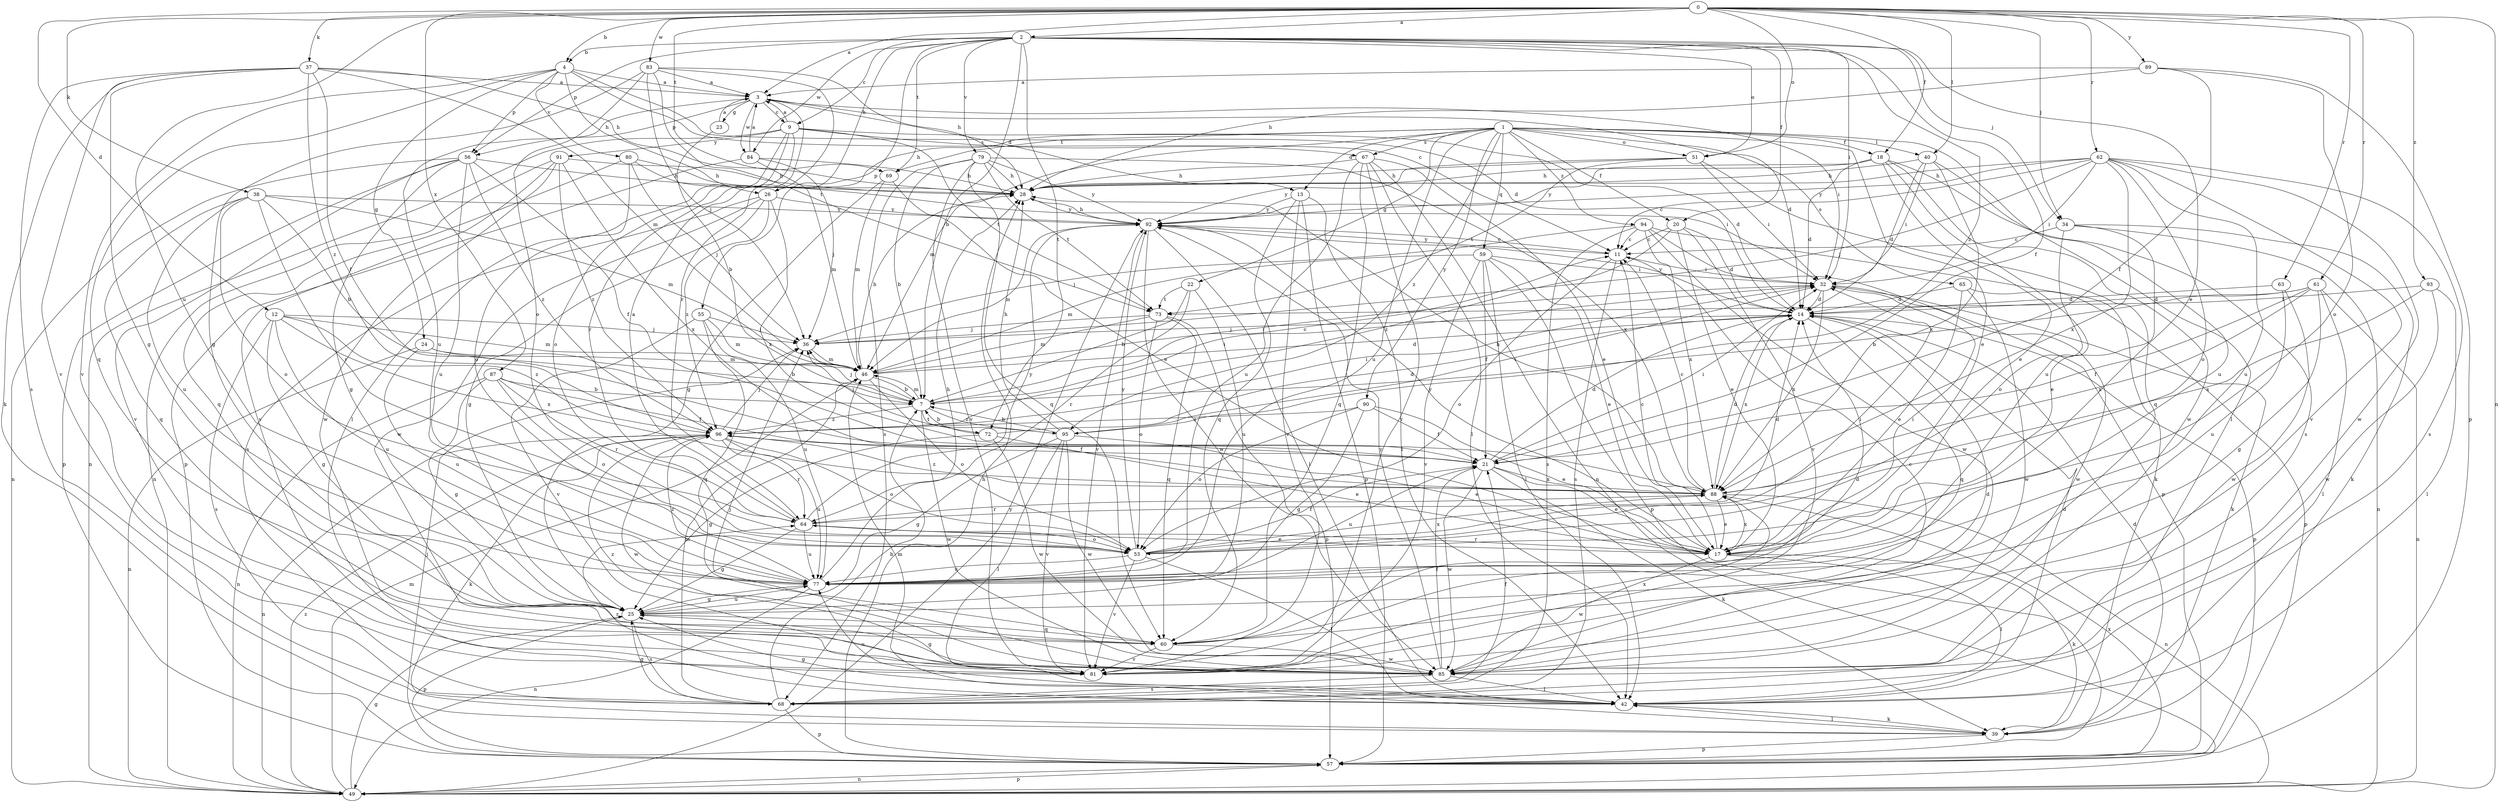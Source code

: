 strict digraph  {
0;
1;
2;
3;
4;
7;
9;
11;
12;
13;
14;
17;
18;
20;
21;
22;
23;
24;
25;
26;
28;
32;
34;
36;
37;
38;
39;
40;
42;
46;
49;
51;
53;
55;
56;
57;
59;
60;
61;
62;
63;
64;
65;
67;
68;
69;
72;
73;
77;
79;
80;
81;
83;
84;
85;
87;
88;
89;
90;
91;
92;
93;
94;
95;
96;
0 -> 2  [label=a];
0 -> 3  [label=a];
0 -> 4  [label=b];
0 -> 12  [label=d];
0 -> 18  [label=f];
0 -> 34  [label=j];
0 -> 37  [label=k];
0 -> 38  [label=k];
0 -> 40  [label=l];
0 -> 49  [label=n];
0 -> 51  [label=o];
0 -> 61  [label=r];
0 -> 62  [label=r];
0 -> 63  [label=r];
0 -> 69  [label=t];
0 -> 77  [label=u];
0 -> 83  [label=w];
0 -> 87  [label=x];
0 -> 89  [label=y];
0 -> 93  [label=z];
1 -> 13  [label=d];
1 -> 17  [label=e];
1 -> 18  [label=f];
1 -> 20  [label=f];
1 -> 22  [label=g];
1 -> 26  [label=h];
1 -> 40  [label=l];
1 -> 42  [label=l];
1 -> 46  [label=m];
1 -> 51  [label=o];
1 -> 59  [label=q];
1 -> 65  [label=s];
1 -> 67  [label=s];
1 -> 69  [label=t];
1 -> 77  [label=u];
1 -> 90  [label=y];
1 -> 94  [label=z];
1 -> 95  [label=z];
2 -> 4  [label=b];
2 -> 7  [label=b];
2 -> 9  [label=c];
2 -> 17  [label=e];
2 -> 20  [label=f];
2 -> 21  [label=f];
2 -> 26  [label=h];
2 -> 32  [label=i];
2 -> 34  [label=j];
2 -> 51  [label=o];
2 -> 55  [label=p];
2 -> 56  [label=p];
2 -> 69  [label=t];
2 -> 72  [label=t];
2 -> 79  [label=v];
2 -> 84  [label=w];
2 -> 95  [label=z];
3 -> 9  [label=c];
3 -> 13  [label=d];
3 -> 14  [label=d];
3 -> 23  [label=g];
3 -> 32  [label=i];
3 -> 56  [label=p];
3 -> 77  [label=u];
3 -> 84  [label=w];
4 -> 3  [label=a];
4 -> 11  [label=c];
4 -> 14  [label=d];
4 -> 24  [label=g];
4 -> 26  [label=h];
4 -> 56  [label=p];
4 -> 60  [label=q];
4 -> 80  [label=v];
4 -> 81  [label=v];
7 -> 11  [label=c];
7 -> 32  [label=i];
7 -> 36  [label=j];
7 -> 46  [label=m];
7 -> 72  [label=t];
7 -> 85  [label=w];
7 -> 95  [label=z];
7 -> 96  [label=z];
9 -> 3  [label=a];
9 -> 14  [label=d];
9 -> 42  [label=l];
9 -> 49  [label=n];
9 -> 53  [label=o];
9 -> 64  [label=r];
9 -> 67  [label=s];
9 -> 73  [label=t];
9 -> 91  [label=y];
11 -> 32  [label=i];
11 -> 53  [label=o];
11 -> 68  [label=s];
11 -> 92  [label=y];
12 -> 25  [label=g];
12 -> 36  [label=j];
12 -> 46  [label=m];
12 -> 68  [label=s];
12 -> 77  [label=u];
12 -> 88  [label=x];
12 -> 96  [label=z];
13 -> 42  [label=l];
13 -> 57  [label=p];
13 -> 60  [label=q];
13 -> 81  [label=v];
13 -> 92  [label=y];
14 -> 36  [label=j];
14 -> 57  [label=p];
14 -> 60  [label=q];
14 -> 88  [label=x];
14 -> 92  [label=y];
17 -> 11  [label=c];
17 -> 32  [label=i];
17 -> 39  [label=k];
17 -> 42  [label=l];
17 -> 64  [label=r];
17 -> 85  [label=w];
17 -> 88  [label=x];
17 -> 92  [label=y];
18 -> 14  [label=d];
18 -> 17  [label=e];
18 -> 28  [label=h];
18 -> 68  [label=s];
18 -> 77  [label=u];
18 -> 85  [label=w];
18 -> 92  [label=y];
20 -> 11  [label=c];
20 -> 14  [label=d];
20 -> 17  [label=e];
20 -> 81  [label=v];
20 -> 96  [label=z];
21 -> 14  [label=d];
21 -> 17  [label=e];
21 -> 32  [label=i];
21 -> 39  [label=k];
21 -> 77  [label=u];
21 -> 85  [label=w];
21 -> 88  [label=x];
22 -> 7  [label=b];
22 -> 64  [label=r];
22 -> 73  [label=t];
22 -> 77  [label=u];
23 -> 3  [label=a];
23 -> 7  [label=b];
24 -> 7  [label=b];
24 -> 46  [label=m];
24 -> 49  [label=n];
24 -> 77  [label=u];
25 -> 57  [label=p];
25 -> 60  [label=q];
25 -> 68  [label=s];
25 -> 77  [label=u];
26 -> 25  [label=g];
26 -> 68  [label=s];
26 -> 85  [label=w];
26 -> 88  [label=x];
26 -> 92  [label=y];
26 -> 96  [label=z];
28 -> 92  [label=y];
32 -> 14  [label=d];
32 -> 39  [label=k];
32 -> 85  [label=w];
32 -> 88  [label=x];
34 -> 11  [label=c];
34 -> 17  [label=e];
34 -> 39  [label=k];
34 -> 49  [label=n];
34 -> 53  [label=o];
36 -> 46  [label=m];
37 -> 3  [label=a];
37 -> 21  [label=f];
37 -> 25  [label=g];
37 -> 28  [label=h];
37 -> 39  [label=k];
37 -> 46  [label=m];
37 -> 68  [label=s];
37 -> 81  [label=v];
37 -> 96  [label=z];
38 -> 7  [label=b];
38 -> 46  [label=m];
38 -> 53  [label=o];
38 -> 60  [label=q];
38 -> 64  [label=r];
38 -> 77  [label=u];
38 -> 92  [label=y];
39 -> 14  [label=d];
39 -> 42  [label=l];
39 -> 46  [label=m];
39 -> 57  [label=p];
40 -> 14  [label=d];
40 -> 28  [label=h];
40 -> 32  [label=i];
40 -> 77  [label=u];
40 -> 88  [label=x];
42 -> 14  [label=d];
42 -> 25  [label=g];
42 -> 39  [label=k];
42 -> 64  [label=r];
42 -> 77  [label=u];
46 -> 7  [label=b];
46 -> 14  [label=d];
46 -> 28  [label=h];
46 -> 32  [label=i];
46 -> 53  [label=o];
49 -> 25  [label=g];
49 -> 46  [label=m];
49 -> 57  [label=p];
49 -> 92  [label=y];
49 -> 96  [label=z];
51 -> 28  [label=h];
51 -> 32  [label=i];
51 -> 60  [label=q];
51 -> 73  [label=t];
51 -> 92  [label=y];
53 -> 21  [label=f];
53 -> 32  [label=i];
53 -> 42  [label=l];
53 -> 77  [label=u];
53 -> 81  [label=v];
53 -> 88  [label=x];
53 -> 92  [label=y];
55 -> 36  [label=j];
55 -> 46  [label=m];
55 -> 60  [label=q];
55 -> 77  [label=u];
55 -> 81  [label=v];
56 -> 21  [label=f];
56 -> 25  [label=g];
56 -> 28  [label=h];
56 -> 49  [label=n];
56 -> 57  [label=p];
56 -> 77  [label=u];
56 -> 81  [label=v];
56 -> 96  [label=z];
57 -> 28  [label=h];
57 -> 36  [label=j];
57 -> 49  [label=n];
57 -> 88  [label=x];
59 -> 17  [label=e];
59 -> 21  [label=f];
59 -> 32  [label=i];
59 -> 42  [label=l];
59 -> 46  [label=m];
59 -> 57  [label=p];
59 -> 81  [label=v];
60 -> 14  [label=d];
60 -> 81  [label=v];
60 -> 85  [label=w];
61 -> 7  [label=b];
61 -> 14  [label=d];
61 -> 21  [label=f];
61 -> 25  [label=g];
61 -> 42  [label=l];
61 -> 49  [label=n];
61 -> 88  [label=x];
62 -> 11  [label=c];
62 -> 28  [label=h];
62 -> 32  [label=i];
62 -> 36  [label=j];
62 -> 53  [label=o];
62 -> 68  [label=s];
62 -> 77  [label=u];
62 -> 81  [label=v];
62 -> 85  [label=w];
62 -> 88  [label=x];
62 -> 92  [label=y];
63 -> 14  [label=d];
63 -> 77  [label=u];
63 -> 85  [label=w];
64 -> 3  [label=a];
64 -> 14  [label=d];
64 -> 17  [label=e];
64 -> 25  [label=g];
64 -> 53  [label=o];
64 -> 77  [label=u];
64 -> 92  [label=y];
65 -> 14  [label=d];
65 -> 17  [label=e];
65 -> 57  [label=p];
65 -> 85  [label=w];
67 -> 17  [label=e];
67 -> 28  [label=h];
67 -> 42  [label=l];
67 -> 49  [label=n];
67 -> 60  [label=q];
67 -> 77  [label=u];
67 -> 81  [label=v];
68 -> 7  [label=b];
68 -> 21  [label=f];
68 -> 25  [label=g];
68 -> 46  [label=m];
68 -> 57  [label=p];
69 -> 17  [label=e];
69 -> 25  [label=g];
69 -> 46  [label=m];
72 -> 7  [label=b];
72 -> 14  [label=d];
72 -> 17  [label=e];
72 -> 25  [label=g];
72 -> 85  [label=w];
73 -> 36  [label=j];
73 -> 46  [label=m];
73 -> 53  [label=o];
73 -> 57  [label=p];
73 -> 60  [label=q];
77 -> 25  [label=g];
77 -> 28  [label=h];
77 -> 49  [label=n];
77 -> 96  [label=z];
79 -> 7  [label=b];
79 -> 28  [label=h];
79 -> 60  [label=q];
79 -> 68  [label=s];
79 -> 73  [label=t];
79 -> 81  [label=v];
79 -> 88  [label=x];
79 -> 92  [label=y];
80 -> 28  [label=h];
80 -> 32  [label=i];
80 -> 36  [label=j];
80 -> 53  [label=o];
80 -> 60  [label=q];
81 -> 14  [label=d];
81 -> 88  [label=x];
81 -> 96  [label=z];
83 -> 3  [label=a];
83 -> 25  [label=g];
83 -> 28  [label=h];
83 -> 36  [label=j];
83 -> 53  [label=o];
83 -> 64  [label=r];
83 -> 73  [label=t];
84 -> 3  [label=a];
84 -> 28  [label=h];
84 -> 36  [label=j];
84 -> 46  [label=m];
84 -> 57  [label=p];
85 -> 11  [label=c];
85 -> 21  [label=f];
85 -> 25  [label=g];
85 -> 36  [label=j];
85 -> 42  [label=l];
85 -> 68  [label=s];
85 -> 92  [label=y];
87 -> 7  [label=b];
87 -> 21  [label=f];
87 -> 25  [label=g];
87 -> 49  [label=n];
87 -> 53  [label=o];
87 -> 64  [label=r];
88 -> 11  [label=c];
88 -> 14  [label=d];
88 -> 17  [label=e];
88 -> 28  [label=h];
88 -> 49  [label=n];
88 -> 64  [label=r];
88 -> 96  [label=z];
89 -> 3  [label=a];
89 -> 21  [label=f];
89 -> 28  [label=h];
89 -> 53  [label=o];
89 -> 57  [label=p];
90 -> 17  [label=e];
90 -> 21  [label=f];
90 -> 25  [label=g];
90 -> 53  [label=o];
90 -> 96  [label=z];
91 -> 28  [label=h];
91 -> 49  [label=n];
91 -> 81  [label=v];
91 -> 85  [label=w];
91 -> 88  [label=x];
91 -> 96  [label=z];
92 -> 11  [label=c];
92 -> 28  [label=h];
92 -> 42  [label=l];
92 -> 46  [label=m];
92 -> 81  [label=v];
92 -> 85  [label=w];
93 -> 42  [label=l];
93 -> 73  [label=t];
93 -> 85  [label=w];
93 -> 88  [label=x];
94 -> 11  [label=c];
94 -> 36  [label=j];
94 -> 39  [label=k];
94 -> 57  [label=p];
94 -> 68  [label=s];
94 -> 85  [label=w];
94 -> 88  [label=x];
95 -> 7  [label=b];
95 -> 17  [label=e];
95 -> 25  [label=g];
95 -> 28  [label=h];
95 -> 32  [label=i];
95 -> 36  [label=j];
95 -> 42  [label=l];
95 -> 81  [label=v];
95 -> 85  [label=w];
96 -> 21  [label=f];
96 -> 32  [label=i];
96 -> 36  [label=j];
96 -> 39  [label=k];
96 -> 49  [label=n];
96 -> 53  [label=o];
96 -> 64  [label=r];
96 -> 77  [label=u];
96 -> 85  [label=w];
}
